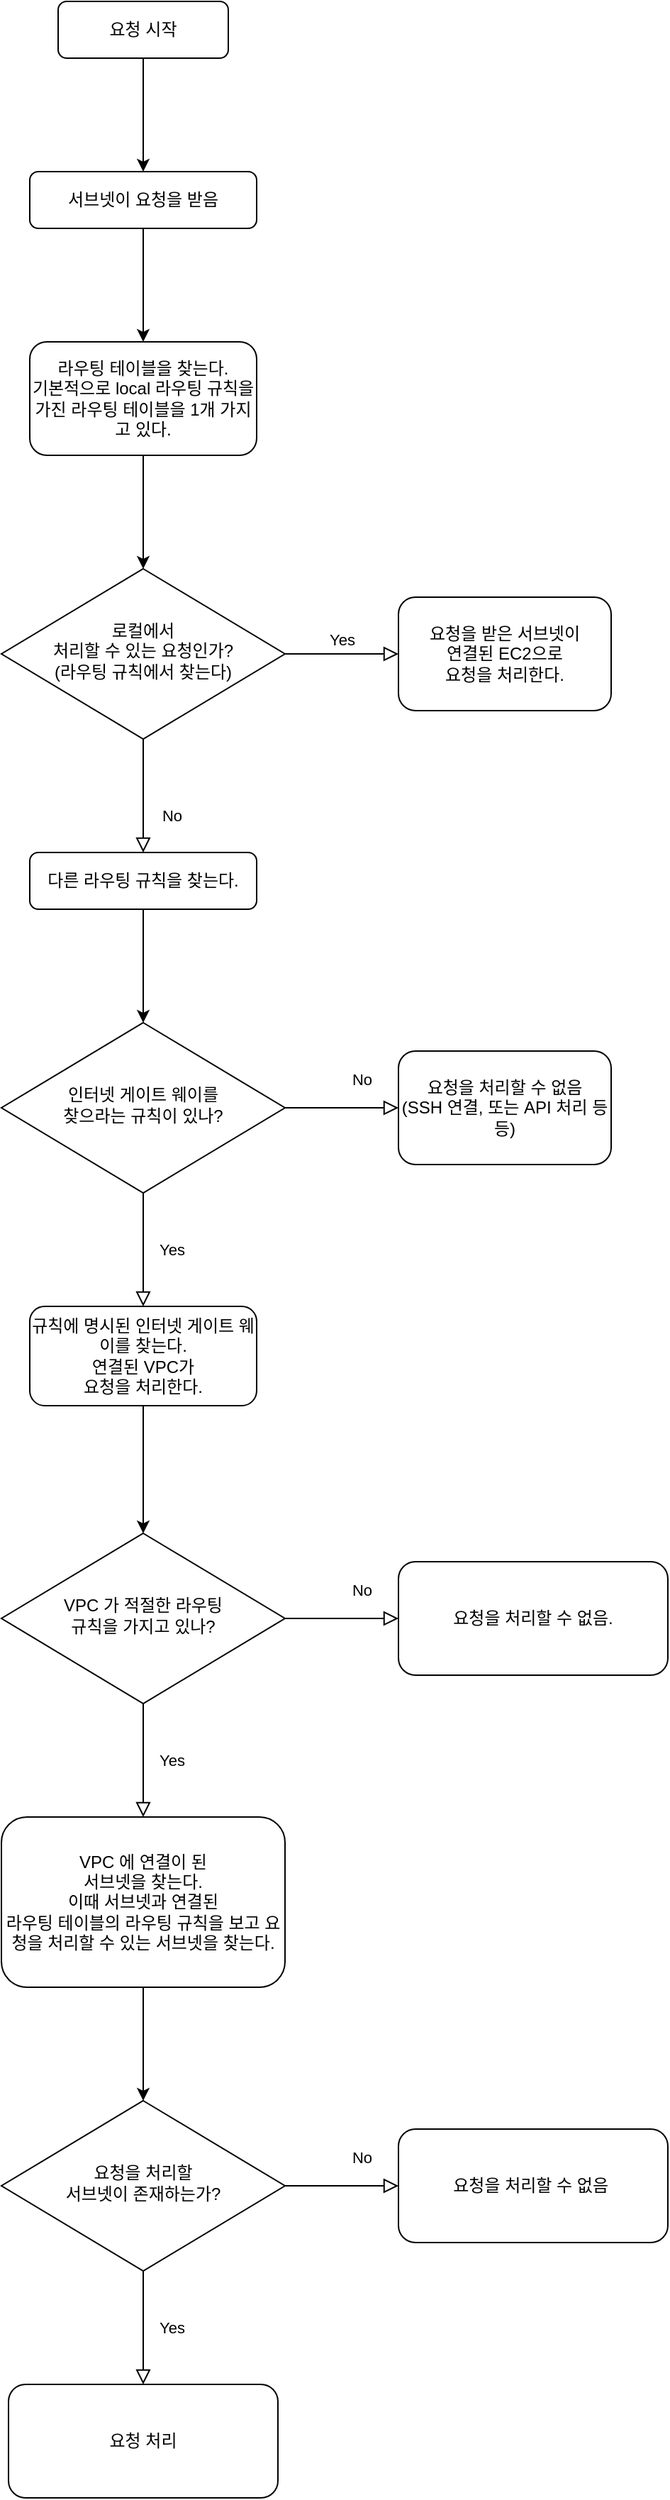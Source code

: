 <mxfile version="14.8.4" type="github">
  <diagram id="C5RBs43oDa-KdzZeNtuy" name="Page-1">
    <mxGraphModel dx="1172" dy="695" grid="1" gridSize="10" guides="1" tooltips="1" connect="1" arrows="1" fold="1" page="1" pageScale="1" pageWidth="827" pageHeight="1169" math="0" shadow="0">
      <root>
        <mxCell id="WIyWlLk6GJQsqaUBKTNV-0" />
        <mxCell id="WIyWlLk6GJQsqaUBKTNV-1" parent="WIyWlLk6GJQsqaUBKTNV-0" />
        <mxCell id="WIyWlLk6GJQsqaUBKTNV-3" value="요청 시작" style="rounded=1;whiteSpace=wrap;html=1;fontSize=12;glass=0;strokeWidth=1;shadow=0;" parent="WIyWlLk6GJQsqaUBKTNV-1" vertex="1">
          <mxGeometry x="160" y="80" width="120" height="40" as="geometry" />
        </mxCell>
        <mxCell id="E7hmQ4t9GcfmO2R54XL7-0" value="서브넷이 요청을 받음" style="rounded=1;whiteSpace=wrap;html=1;fontSize=12;glass=0;strokeWidth=1;shadow=0;" vertex="1" parent="WIyWlLk6GJQsqaUBKTNV-1">
          <mxGeometry x="140" y="200" width="160" height="40" as="geometry" />
        </mxCell>
        <mxCell id="E7hmQ4t9GcfmO2R54XL7-4" value="" style="endArrow=classic;html=1;exitX=0.5;exitY=1;exitDx=0;exitDy=0;entryX=0.5;entryY=0;entryDx=0;entryDy=0;" edge="1" parent="WIyWlLk6GJQsqaUBKTNV-1" source="WIyWlLk6GJQsqaUBKTNV-3" target="E7hmQ4t9GcfmO2R54XL7-0">
          <mxGeometry width="50" height="50" relative="1" as="geometry">
            <mxPoint x="270" y="300" as="sourcePoint" />
            <mxPoint x="320" y="250" as="targetPoint" />
          </mxGeometry>
        </mxCell>
        <mxCell id="E7hmQ4t9GcfmO2R54XL7-6" value="라우팅 테이블을 찾는다.&lt;br&gt;기본적으로 local 라우팅 규칙을 가진 라우팅 테이블을 1개 가지고 있다." style="rounded=1;whiteSpace=wrap;html=1;fontSize=12;glass=0;strokeWidth=1;shadow=0;" vertex="1" parent="WIyWlLk6GJQsqaUBKTNV-1">
          <mxGeometry x="140" y="320" width="160" height="80" as="geometry" />
        </mxCell>
        <mxCell id="E7hmQ4t9GcfmO2R54XL7-7" value="" style="endArrow=classic;html=1;exitX=0.5;exitY=1;exitDx=0;exitDy=0;entryX=0.5;entryY=0;entryDx=0;entryDy=0;" edge="1" parent="WIyWlLk6GJQsqaUBKTNV-1" source="E7hmQ4t9GcfmO2R54XL7-0" target="E7hmQ4t9GcfmO2R54XL7-6">
          <mxGeometry width="50" height="50" relative="1" as="geometry">
            <mxPoint x="280" y="300" as="sourcePoint" />
            <mxPoint x="330" y="250" as="targetPoint" />
          </mxGeometry>
        </mxCell>
        <mxCell id="E7hmQ4t9GcfmO2R54XL7-8" value="" style="endArrow=classic;html=1;exitX=0.5;exitY=1;exitDx=0;exitDy=0;" edge="1" parent="WIyWlLk6GJQsqaUBKTNV-1" source="E7hmQ4t9GcfmO2R54XL7-6" target="E7hmQ4t9GcfmO2R54XL7-10">
          <mxGeometry width="50" height="50" relative="1" as="geometry">
            <mxPoint x="600" y="370" as="sourcePoint" />
            <mxPoint x="350" y="460" as="targetPoint" />
          </mxGeometry>
        </mxCell>
        <mxCell id="E7hmQ4t9GcfmO2R54XL7-10" value="로컬에서&lt;br&gt;처리할 수 있는 요청인가?&lt;br&gt;(라우팅 규칙에서 찾는다)" style="rhombus;whiteSpace=wrap;html=1;shadow=0;fontFamily=Helvetica;fontSize=12;align=center;strokeWidth=1;spacing=6;spacingTop=-4;" vertex="1" parent="WIyWlLk6GJQsqaUBKTNV-1">
          <mxGeometry x="120" y="480" width="200" height="120" as="geometry" />
        </mxCell>
        <mxCell id="E7hmQ4t9GcfmO2R54XL7-12" value="Yes" style="edgeStyle=orthogonalEdgeStyle;rounded=0;html=1;jettySize=auto;orthogonalLoop=1;fontSize=11;endArrow=block;endFill=0;endSize=8;strokeWidth=1;shadow=0;labelBackgroundColor=none;exitX=1;exitY=0.5;exitDx=0;exitDy=0;entryX=0;entryY=0.5;entryDx=0;entryDy=0;" edge="1" parent="WIyWlLk6GJQsqaUBKTNV-1" source="E7hmQ4t9GcfmO2R54XL7-10" target="E7hmQ4t9GcfmO2R54XL7-13">
          <mxGeometry y="10" relative="1" as="geometry">
            <mxPoint as="offset" />
            <mxPoint x="1000" y="500" as="sourcePoint" />
            <mxPoint x="400" y="540" as="targetPoint" />
          </mxGeometry>
        </mxCell>
        <mxCell id="E7hmQ4t9GcfmO2R54XL7-13" value="요청을 받은 서브넷이&lt;br&gt;연결된 EC2으로 &lt;br&gt;요청을 처리한다." style="rounded=1;whiteSpace=wrap;html=1;fontSize=12;glass=0;strokeWidth=1;shadow=0;" vertex="1" parent="WIyWlLk6GJQsqaUBKTNV-1">
          <mxGeometry x="400" y="500" width="150" height="80" as="geometry" />
        </mxCell>
        <mxCell id="E7hmQ4t9GcfmO2R54XL7-16" value="No" style="rounded=0;html=1;jettySize=auto;orthogonalLoop=1;fontSize=11;endArrow=block;endFill=0;endSize=8;strokeWidth=1;shadow=0;labelBackgroundColor=none;edgeStyle=orthogonalEdgeStyle;exitX=0.5;exitY=1;exitDx=0;exitDy=0;entryX=0.5;entryY=0;entryDx=0;entryDy=0;" edge="1" parent="WIyWlLk6GJQsqaUBKTNV-1" source="E7hmQ4t9GcfmO2R54XL7-10" target="E7hmQ4t9GcfmO2R54XL7-18">
          <mxGeometry x="0.333" y="20" relative="1" as="geometry">
            <mxPoint as="offset" />
            <mxPoint x="950" y="540" as="sourcePoint" />
            <mxPoint x="220" y="680" as="targetPoint" />
          </mxGeometry>
        </mxCell>
        <mxCell id="E7hmQ4t9GcfmO2R54XL7-18" value="다른 라우팅 규칙을 찾는다." style="rounded=1;whiteSpace=wrap;html=1;fontSize=12;glass=0;strokeWidth=1;shadow=0;" vertex="1" parent="WIyWlLk6GJQsqaUBKTNV-1">
          <mxGeometry x="140" y="680" width="160" height="40" as="geometry" />
        </mxCell>
        <mxCell id="E7hmQ4t9GcfmO2R54XL7-20" value="" style="endArrow=classic;html=1;exitX=0.5;exitY=1;exitDx=0;exitDy=0;entryX=0.5;entryY=0;entryDx=0;entryDy=0;" edge="1" parent="WIyWlLk6GJQsqaUBKTNV-1" source="E7hmQ4t9GcfmO2R54XL7-18" target="E7hmQ4t9GcfmO2R54XL7-21">
          <mxGeometry width="50" height="50" relative="1" as="geometry">
            <mxPoint x="230" y="410" as="sourcePoint" />
            <mxPoint x="220" y="800" as="targetPoint" />
          </mxGeometry>
        </mxCell>
        <mxCell id="E7hmQ4t9GcfmO2R54XL7-21" value="인터넷 게이트 웨이를&lt;br&gt;찾으라는 규칙이 있나?" style="rhombus;whiteSpace=wrap;html=1;shadow=0;fontFamily=Helvetica;fontSize=12;align=center;strokeWidth=1;spacing=6;spacingTop=-4;" vertex="1" parent="WIyWlLk6GJQsqaUBKTNV-1">
          <mxGeometry x="120" y="800" width="200" height="120" as="geometry" />
        </mxCell>
        <mxCell id="E7hmQ4t9GcfmO2R54XL7-23" value="No" style="rounded=0;html=1;jettySize=auto;orthogonalLoop=1;fontSize=11;endArrow=block;endFill=0;endSize=8;strokeWidth=1;shadow=0;labelBackgroundColor=none;edgeStyle=orthogonalEdgeStyle;exitX=1;exitY=0.5;exitDx=0;exitDy=0;entryX=0;entryY=0.5;entryDx=0;entryDy=0;" edge="1" parent="WIyWlLk6GJQsqaUBKTNV-1" source="E7hmQ4t9GcfmO2R54XL7-21" target="E7hmQ4t9GcfmO2R54XL7-24">
          <mxGeometry x="0.333" y="20" relative="1" as="geometry">
            <mxPoint as="offset" />
            <mxPoint x="230" y="610" as="sourcePoint" />
            <mxPoint x="440" y="860" as="targetPoint" />
          </mxGeometry>
        </mxCell>
        <mxCell id="E7hmQ4t9GcfmO2R54XL7-24" value="요청을 처리할 수 없음&lt;br&gt;(SSH 연결, 또는 API 처리 등등)" style="rounded=1;whiteSpace=wrap;html=1;fontSize=12;glass=0;strokeWidth=1;shadow=0;" vertex="1" parent="WIyWlLk6GJQsqaUBKTNV-1">
          <mxGeometry x="400" y="820" width="150" height="80" as="geometry" />
        </mxCell>
        <mxCell id="E7hmQ4t9GcfmO2R54XL7-25" value="Yes" style="rounded=0;html=1;jettySize=auto;orthogonalLoop=1;fontSize=11;endArrow=block;endFill=0;endSize=8;strokeWidth=1;shadow=0;labelBackgroundColor=none;edgeStyle=orthogonalEdgeStyle;entryX=0.5;entryY=0;entryDx=0;entryDy=0;" edge="1" parent="WIyWlLk6GJQsqaUBKTNV-1" source="E7hmQ4t9GcfmO2R54XL7-21" target="E7hmQ4t9GcfmO2R54XL7-26">
          <mxGeometry y="20" relative="1" as="geometry">
            <mxPoint as="offset" />
            <mxPoint x="950" y="420" as="sourcePoint" />
            <mxPoint x="220" y="1000" as="targetPoint" />
          </mxGeometry>
        </mxCell>
        <mxCell id="E7hmQ4t9GcfmO2R54XL7-26" value="규칙에 명시된 인터넷 게이트 웨이를 찾는다.&lt;br&gt;연결된 VPC가 &lt;br&gt;요청을 처리한다." style="rounded=1;whiteSpace=wrap;html=1;fontSize=12;glass=0;strokeWidth=1;shadow=0;" vertex="1" parent="WIyWlLk6GJQsqaUBKTNV-1">
          <mxGeometry x="140" y="1000" width="160" height="70" as="geometry" />
        </mxCell>
        <mxCell id="E7hmQ4t9GcfmO2R54XL7-27" value="VPC 가 적절한 라우팅 &lt;br&gt;규칙을 가지고 있나?" style="rhombus;whiteSpace=wrap;html=1;shadow=0;fontFamily=Helvetica;fontSize=12;align=center;strokeWidth=1;spacing=6;spacingTop=-4;" vertex="1" parent="WIyWlLk6GJQsqaUBKTNV-1">
          <mxGeometry x="120" y="1160" width="200" height="120" as="geometry" />
        </mxCell>
        <mxCell id="E7hmQ4t9GcfmO2R54XL7-28" value="" style="endArrow=classic;html=1;exitX=0.5;exitY=1;exitDx=0;exitDy=0;entryX=0.5;entryY=0;entryDx=0;entryDy=0;" edge="1" parent="WIyWlLk6GJQsqaUBKTNV-1" source="E7hmQ4t9GcfmO2R54XL7-26" target="E7hmQ4t9GcfmO2R54XL7-27">
          <mxGeometry width="50" height="50" relative="1" as="geometry">
            <mxPoint x="230" y="730" as="sourcePoint" />
            <mxPoint x="420" y="1170" as="targetPoint" />
          </mxGeometry>
        </mxCell>
        <mxCell id="E7hmQ4t9GcfmO2R54XL7-29" value="No" style="rounded=0;html=1;jettySize=auto;orthogonalLoop=1;fontSize=11;endArrow=block;endFill=0;endSize=8;strokeWidth=1;shadow=0;labelBackgroundColor=none;edgeStyle=orthogonalEdgeStyle;exitX=1;exitY=0.5;exitDx=0;exitDy=0;entryX=0;entryY=0.5;entryDx=0;entryDy=0;" edge="1" parent="WIyWlLk6GJQsqaUBKTNV-1" source="E7hmQ4t9GcfmO2R54XL7-27" target="E7hmQ4t9GcfmO2R54XL7-30">
          <mxGeometry x="0.333" y="20" relative="1" as="geometry">
            <mxPoint as="offset" />
            <mxPoint x="330" y="870" as="sourcePoint" />
            <mxPoint x="400" y="1220" as="targetPoint" />
          </mxGeometry>
        </mxCell>
        <mxCell id="E7hmQ4t9GcfmO2R54XL7-30" value="요청을 처리할 수 없음." style="rounded=1;whiteSpace=wrap;html=1;fontSize=12;glass=0;strokeWidth=1;shadow=0;" vertex="1" parent="WIyWlLk6GJQsqaUBKTNV-1">
          <mxGeometry x="400" y="1180" width="190" height="80" as="geometry" />
        </mxCell>
        <mxCell id="E7hmQ4t9GcfmO2R54XL7-31" value="Yes" style="rounded=0;html=1;jettySize=auto;orthogonalLoop=1;fontSize=11;endArrow=block;endFill=0;endSize=8;strokeWidth=1;shadow=0;labelBackgroundColor=none;edgeStyle=orthogonalEdgeStyle;exitX=0.5;exitY=1;exitDx=0;exitDy=0;entryX=0.5;entryY=0;entryDx=0;entryDy=0;entryPerimeter=0;" edge="1" parent="WIyWlLk6GJQsqaUBKTNV-1" source="E7hmQ4t9GcfmO2R54XL7-27" target="E7hmQ4t9GcfmO2R54XL7-32">
          <mxGeometry y="20" relative="1" as="geometry">
            <mxPoint as="offset" />
            <mxPoint x="230" y="930" as="sourcePoint" />
            <mxPoint x="220" y="1360" as="targetPoint" />
          </mxGeometry>
        </mxCell>
        <mxCell id="E7hmQ4t9GcfmO2R54XL7-32" value="VPC 에 연결이 된 &lt;br&gt;서브넷을 찾는다.&lt;br&gt;이때 서브넷과 연결된 &lt;br&gt;라우팅 테이블의 라우팅 규칙을 보고 요청을 처리할 수 있는 서브넷을 찾는다." style="rounded=1;whiteSpace=wrap;html=1;fontSize=12;glass=0;strokeWidth=1;shadow=0;" vertex="1" parent="WIyWlLk6GJQsqaUBKTNV-1">
          <mxGeometry x="120" y="1360" width="200" height="120" as="geometry" />
        </mxCell>
        <mxCell id="E7hmQ4t9GcfmO2R54XL7-33" value="요청을 처리할 &lt;br&gt;서브넷이 존재하는가?" style="rhombus;whiteSpace=wrap;html=1;shadow=0;fontFamily=Helvetica;fontSize=12;align=center;strokeWidth=1;spacing=6;spacingTop=-4;" vertex="1" parent="WIyWlLk6GJQsqaUBKTNV-1">
          <mxGeometry x="120" y="1560" width="200" height="120" as="geometry" />
        </mxCell>
        <mxCell id="E7hmQ4t9GcfmO2R54XL7-34" value="" style="endArrow=classic;html=1;exitX=0.5;exitY=1;exitDx=0;exitDy=0;entryX=0.5;entryY=0;entryDx=0;entryDy=0;" edge="1" parent="WIyWlLk6GJQsqaUBKTNV-1" source="E7hmQ4t9GcfmO2R54XL7-32" target="E7hmQ4t9GcfmO2R54XL7-33">
          <mxGeometry width="50" height="50" relative="1" as="geometry">
            <mxPoint x="230" y="1080" as="sourcePoint" />
            <mxPoint x="230" y="1170" as="targetPoint" />
          </mxGeometry>
        </mxCell>
        <mxCell id="E7hmQ4t9GcfmO2R54XL7-35" value="No" style="rounded=0;html=1;jettySize=auto;orthogonalLoop=1;fontSize=11;endArrow=block;endFill=0;endSize=8;strokeWidth=1;shadow=0;labelBackgroundColor=none;edgeStyle=orthogonalEdgeStyle;exitX=1;exitY=0.5;exitDx=0;exitDy=0;entryX=0;entryY=0.5;entryDx=0;entryDy=0;" edge="1" parent="WIyWlLk6GJQsqaUBKTNV-1" source="E7hmQ4t9GcfmO2R54XL7-33" target="E7hmQ4t9GcfmO2R54XL7-36">
          <mxGeometry x="0.333" y="20" relative="1" as="geometry">
            <mxPoint as="offset" />
            <mxPoint x="330" y="1230" as="sourcePoint" />
            <mxPoint x="400" y="1620" as="targetPoint" />
          </mxGeometry>
        </mxCell>
        <mxCell id="E7hmQ4t9GcfmO2R54XL7-36" value="요청을 처리할 수 없음&amp;nbsp;" style="rounded=1;whiteSpace=wrap;html=1;fontSize=12;glass=0;strokeWidth=1;shadow=0;" vertex="1" parent="WIyWlLk6GJQsqaUBKTNV-1">
          <mxGeometry x="400" y="1580" width="190" height="80" as="geometry" />
        </mxCell>
        <mxCell id="E7hmQ4t9GcfmO2R54XL7-38" value="Yes" style="rounded=0;html=1;jettySize=auto;orthogonalLoop=1;fontSize=11;endArrow=block;endFill=0;endSize=8;strokeWidth=1;shadow=0;labelBackgroundColor=none;edgeStyle=orthogonalEdgeStyle;exitX=0.5;exitY=1;exitDx=0;exitDy=0;exitPerimeter=0;entryX=0.5;entryY=0;entryDx=0;entryDy=0;" edge="1" parent="WIyWlLk6GJQsqaUBKTNV-1" source="E7hmQ4t9GcfmO2R54XL7-33" target="E7hmQ4t9GcfmO2R54XL7-39">
          <mxGeometry y="20" relative="1" as="geometry">
            <mxPoint as="offset" />
            <mxPoint x="240" y="1290" as="sourcePoint" />
            <mxPoint x="220" y="1760" as="targetPoint" />
          </mxGeometry>
        </mxCell>
        <mxCell id="E7hmQ4t9GcfmO2R54XL7-39" value="요청 처리" style="rounded=1;whiteSpace=wrap;html=1;fontSize=12;glass=0;strokeWidth=1;shadow=0;" vertex="1" parent="WIyWlLk6GJQsqaUBKTNV-1">
          <mxGeometry x="125" y="1760" width="190" height="80" as="geometry" />
        </mxCell>
      </root>
    </mxGraphModel>
  </diagram>
</mxfile>
